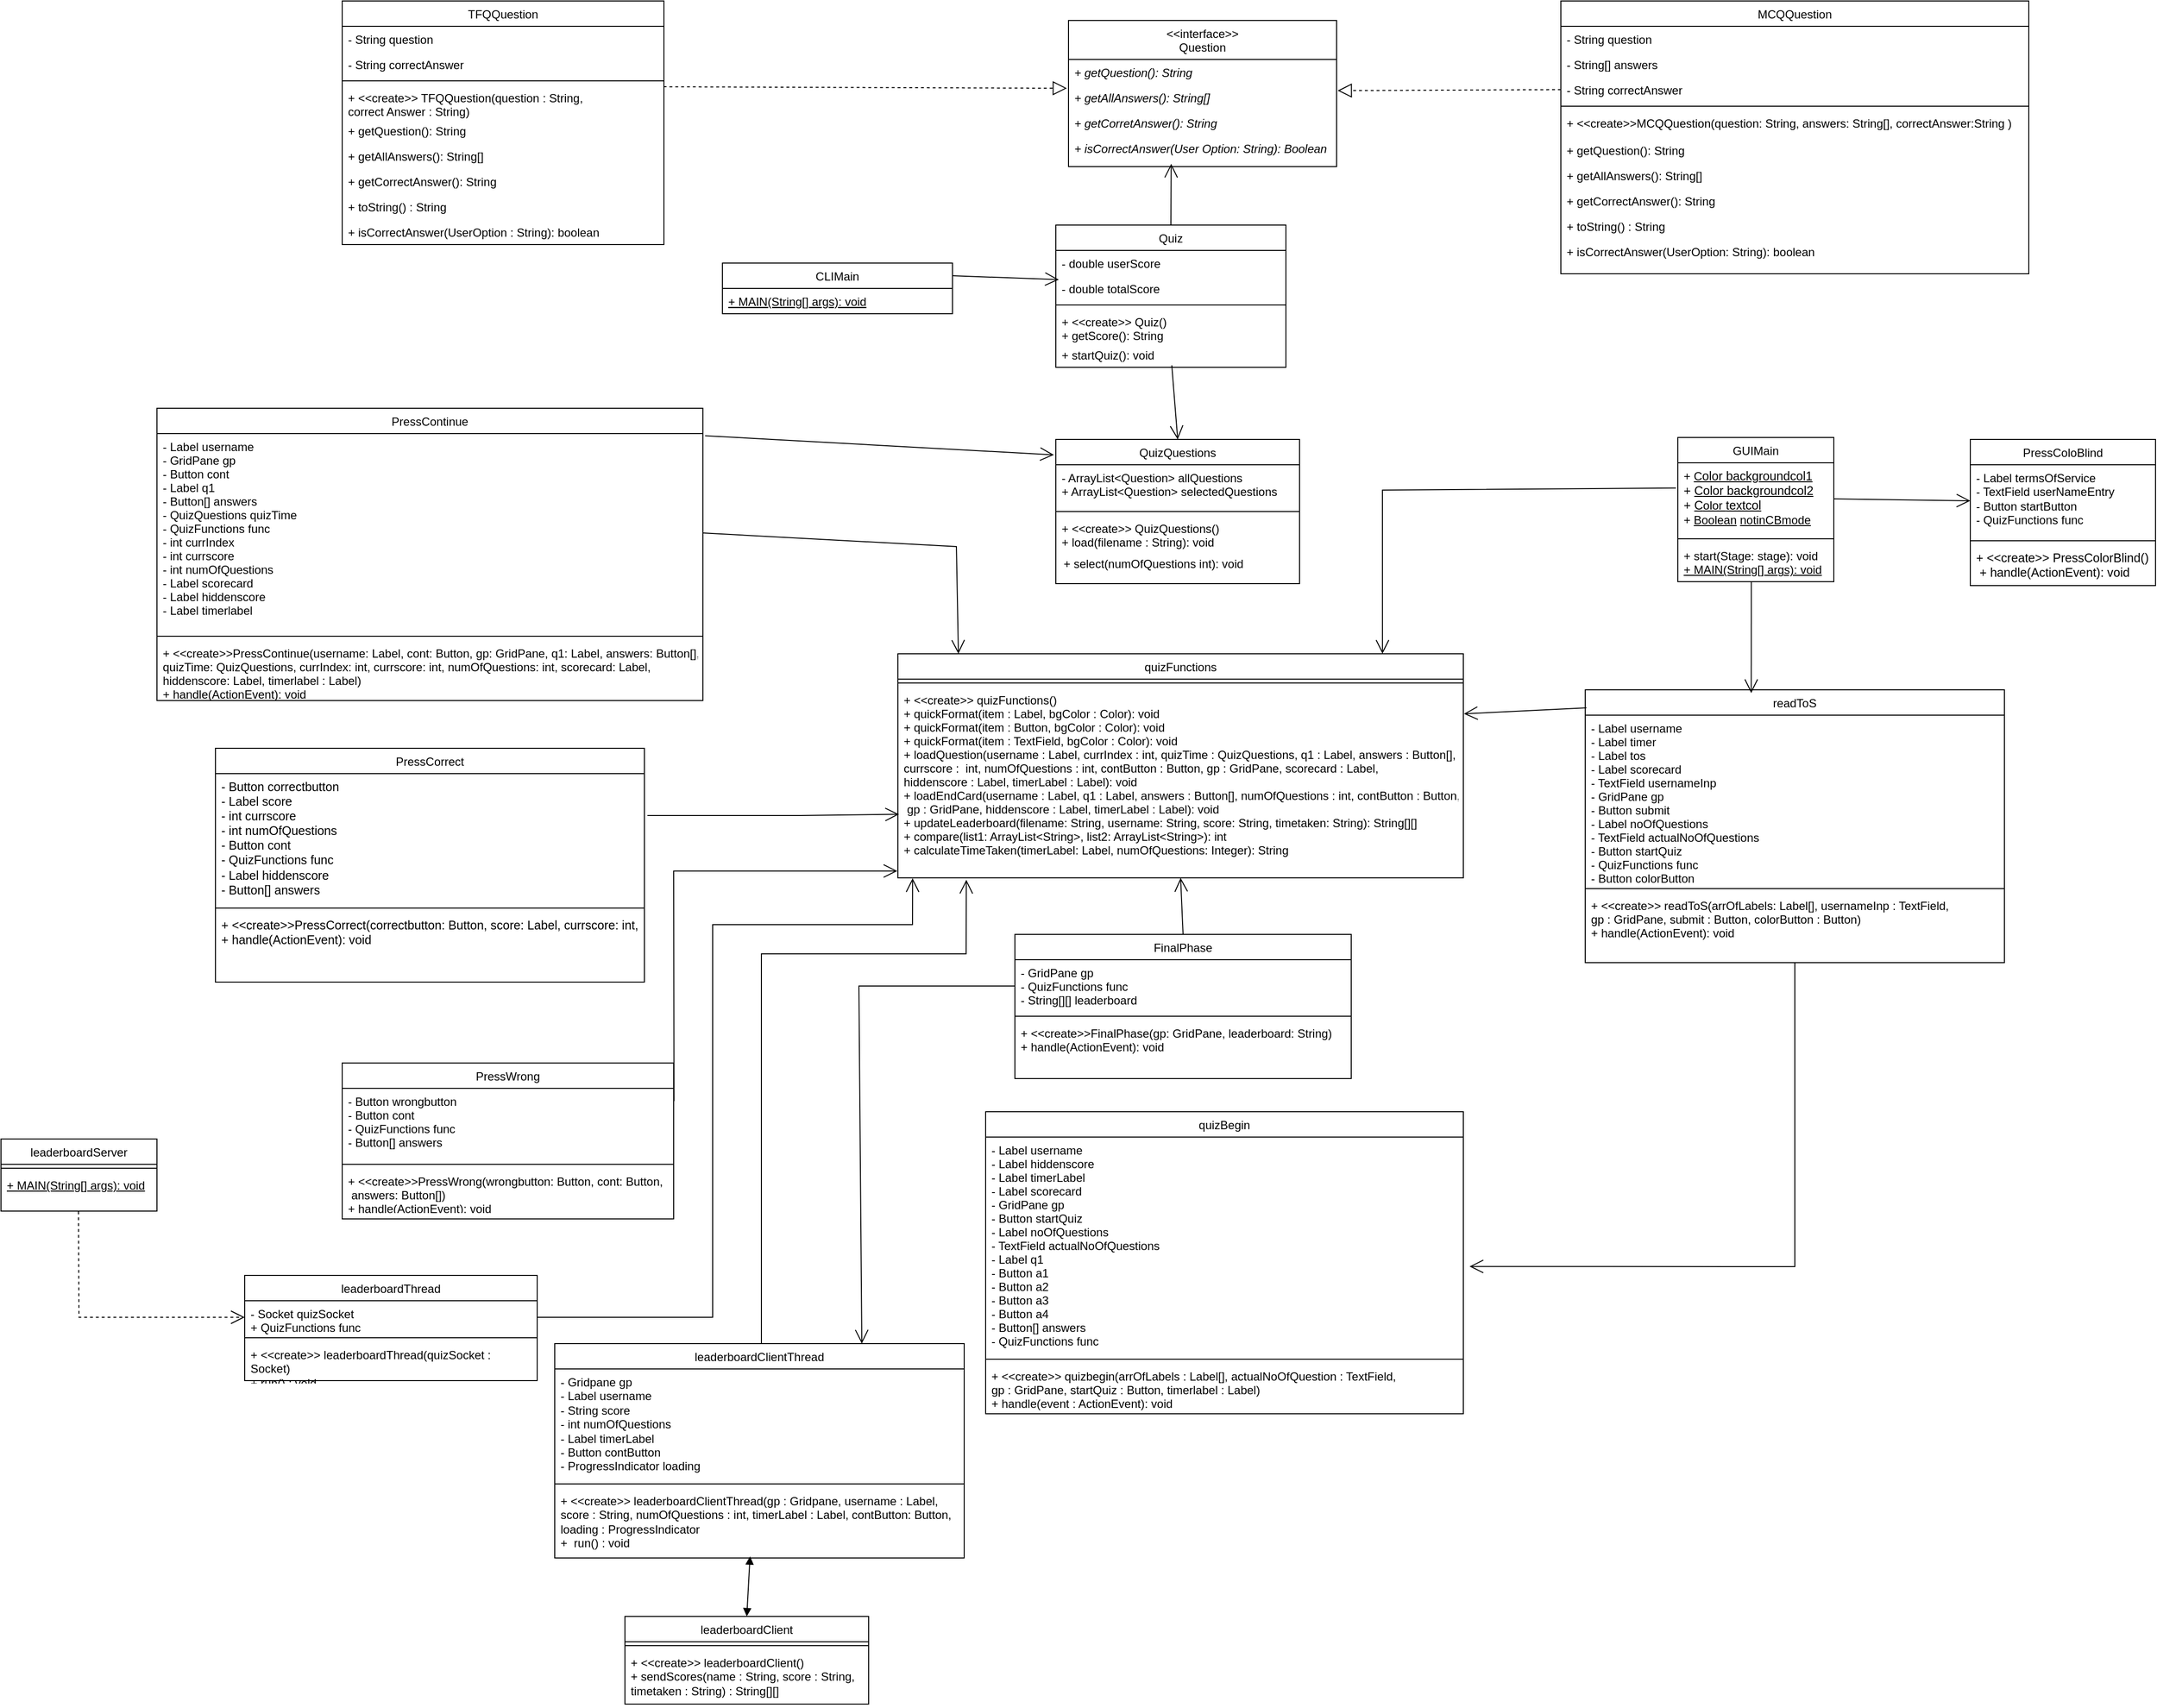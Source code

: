 <mxfile version="26.1.0">
  <diagram name="Page-1" id="rzvvgvbGfGgCrWOV42US">
    <mxGraphModel dx="989" dy="532" grid="1" gridSize="10" guides="1" tooltips="1" connect="1" arrows="1" fold="1" page="1" pageScale="1" pageWidth="2336" pageHeight="1654" math="0" shadow="0">
      <root>
        <mxCell id="0" />
        <mxCell id="1" parent="0" />
        <mxCell id="uueaViPAXIg18B7QevOi-1" value="&lt;&lt;interface&gt;&gt;&#xa;Question" style="swimlane;fontStyle=0;align=center;verticalAlign=top;childLayout=stackLayout;horizontal=1;startSize=40;horizontalStack=0;resizeParent=1;resizeLast=0;collapsible=1;marginBottom=0;rounded=0;shadow=0;strokeWidth=1;" parent="1" vertex="1">
          <mxGeometry x="1275" y="122" width="275" height="150" as="geometry">
            <mxRectangle x="230" y="140" width="160" height="26" as="alternateBounds" />
          </mxGeometry>
        </mxCell>
        <mxCell id="uueaViPAXIg18B7QevOi-2" value="+ getQuestion(): String" style="text;align=left;verticalAlign=top;spacingLeft=4;spacingRight=4;overflow=hidden;rotatable=0;points=[[0,0.5],[1,0.5]];portConstraint=eastwest;fontStyle=2" parent="uueaViPAXIg18B7QevOi-1" vertex="1">
          <mxGeometry y="40" width="275" height="26" as="geometry" />
        </mxCell>
        <mxCell id="uueaViPAXIg18B7QevOi-3" value="+ getAllAnswers(): String[]" style="text;align=left;verticalAlign=top;spacingLeft=4;spacingRight=4;overflow=hidden;rotatable=0;points=[[0,0.5],[1,0.5]];portConstraint=eastwest;rounded=0;shadow=0;html=0;fontStyle=2" parent="uueaViPAXIg18B7QevOi-1" vertex="1">
          <mxGeometry y="66" width="275" height="26" as="geometry" />
        </mxCell>
        <mxCell id="uueaViPAXIg18B7QevOi-4" value="+ getCorretAnswer(): String" style="text;align=left;verticalAlign=top;spacingLeft=4;spacingRight=4;overflow=hidden;rotatable=0;points=[[0,0.5],[1,0.5]];portConstraint=eastwest;rounded=0;shadow=0;html=0;fontStyle=2" parent="uueaViPAXIg18B7QevOi-1" vertex="1">
          <mxGeometry y="92" width="275" height="26" as="geometry" />
        </mxCell>
        <mxCell id="uueaViPAXIg18B7QevOi-5" value="+ isCorrectAnswer(User Option: String): Boolean" style="text;align=left;verticalAlign=top;spacingLeft=4;spacingRight=4;overflow=hidden;rotatable=0;points=[[0,0.5],[1,0.5]];portConstraint=eastwest;rounded=0;shadow=0;html=0;fontStyle=2" parent="uueaViPAXIg18B7QevOi-1" vertex="1">
          <mxGeometry y="118" width="275" height="26" as="geometry" />
        </mxCell>
        <mxCell id="uueaViPAXIg18B7QevOi-6" value="MCQQuestion" style="swimlane;fontStyle=0;align=center;verticalAlign=top;childLayout=stackLayout;horizontal=1;startSize=26;horizontalStack=0;resizeParent=1;resizeLast=0;collapsible=1;marginBottom=0;rounded=0;shadow=0;strokeWidth=1;" parent="1" vertex="1">
          <mxGeometry x="1780" y="102" width="480" height="280" as="geometry">
            <mxRectangle x="130" y="380" width="160" height="26" as="alternateBounds" />
          </mxGeometry>
        </mxCell>
        <mxCell id="uueaViPAXIg18B7QevOi-7" value="- String question" style="text;align=left;verticalAlign=top;spacingLeft=4;spacingRight=4;overflow=hidden;rotatable=0;points=[[0,0.5],[1,0.5]];portConstraint=eastwest;" parent="uueaViPAXIg18B7QevOi-6" vertex="1">
          <mxGeometry y="26" width="480" height="26" as="geometry" />
        </mxCell>
        <mxCell id="uueaViPAXIg18B7QevOi-8" value="- String[] answers" style="text;align=left;verticalAlign=top;spacingLeft=4;spacingRight=4;overflow=hidden;rotatable=0;points=[[0,0.5],[1,0.5]];portConstraint=eastwest;rounded=0;shadow=0;html=0;" parent="uueaViPAXIg18B7QevOi-6" vertex="1">
          <mxGeometry y="52" width="480" height="26" as="geometry" />
        </mxCell>
        <mxCell id="uueaViPAXIg18B7QevOi-9" value="- String correctAnswer" style="text;align=left;verticalAlign=top;spacingLeft=4;spacingRight=4;overflow=hidden;rotatable=0;points=[[0,0.5],[1,0.5]];portConstraint=eastwest;rounded=0;shadow=0;html=0;" parent="uueaViPAXIg18B7QevOi-6" vertex="1">
          <mxGeometry y="78" width="480" height="26" as="geometry" />
        </mxCell>
        <mxCell id="uueaViPAXIg18B7QevOi-10" value="" style="line;html=1;strokeWidth=1;align=left;verticalAlign=middle;spacingTop=-1;spacingLeft=3;spacingRight=3;rotatable=0;labelPosition=right;points=[];portConstraint=eastwest;" parent="uueaViPAXIg18B7QevOi-6" vertex="1">
          <mxGeometry y="104" width="480" height="8" as="geometry" />
        </mxCell>
        <mxCell id="uueaViPAXIg18B7QevOi-11" value="+ &lt;&lt;create&gt;&gt;MCQQuestion(question: String, answers: String[], correctAnswer:String )" style="text;align=left;verticalAlign=top;spacingLeft=4;spacingRight=4;overflow=hidden;rotatable=0;points=[[0,0.5],[1,0.5]];portConstraint=eastwest;" parent="uueaViPAXIg18B7QevOi-6" vertex="1">
          <mxGeometry y="112" width="480" height="28" as="geometry" />
        </mxCell>
        <mxCell id="uueaViPAXIg18B7QevOi-12" value="+ getQuestion(): String" style="text;align=left;verticalAlign=top;spacingLeft=4;spacingRight=4;overflow=hidden;rotatable=0;points=[[0,0.5],[1,0.5]];portConstraint=eastwest;" parent="uueaViPAXIg18B7QevOi-6" vertex="1">
          <mxGeometry y="140" width="480" height="26" as="geometry" />
        </mxCell>
        <mxCell id="uueaViPAXIg18B7QevOi-13" value="+ getAllAnswers(): String[]" style="text;align=left;verticalAlign=top;spacingLeft=4;spacingRight=4;overflow=hidden;rotatable=0;points=[[0,0.5],[1,0.5]];portConstraint=eastwest;" parent="uueaViPAXIg18B7QevOi-6" vertex="1">
          <mxGeometry y="166" width="480" height="26" as="geometry" />
        </mxCell>
        <mxCell id="uueaViPAXIg18B7QevOi-14" value="+ getCorrectAnswer(): String" style="text;align=left;verticalAlign=top;spacingLeft=4;spacingRight=4;overflow=hidden;rotatable=0;points=[[0,0.5],[1,0.5]];portConstraint=eastwest;" parent="uueaViPAXIg18B7QevOi-6" vertex="1">
          <mxGeometry y="192" width="480" height="26" as="geometry" />
        </mxCell>
        <mxCell id="uueaViPAXIg18B7QevOi-15" value="+ toString() : String" style="text;align=left;verticalAlign=top;spacingLeft=4;spacingRight=4;overflow=hidden;rotatable=0;points=[[0,0.5],[1,0.5]];portConstraint=eastwest;" parent="uueaViPAXIg18B7QevOi-6" vertex="1">
          <mxGeometry y="218" width="480" height="26" as="geometry" />
        </mxCell>
        <mxCell id="uueaViPAXIg18B7QevOi-16" value="+ isCorrectAnswer(UserOption: String): boolean" style="text;align=left;verticalAlign=top;spacingLeft=4;spacingRight=4;overflow=hidden;rotatable=0;points=[[0,0.5],[1,0.5]];portConstraint=eastwest;" parent="uueaViPAXIg18B7QevOi-6" vertex="1">
          <mxGeometry y="244" width="480" height="26" as="geometry" />
        </mxCell>
        <mxCell id="uueaViPAXIg18B7QevOi-17" value="" style="endArrow=block;dashed=1;endFill=0;endSize=12;html=1;rounded=0;exitX=0;exitY=0.5;exitDx=0;exitDy=0;entryX=1.004;entryY=0.231;entryDx=0;entryDy=0;entryPerimeter=0;" parent="1" source="uueaViPAXIg18B7QevOi-9" target="uueaViPAXIg18B7QevOi-3" edge="1">
          <mxGeometry width="160" relative="1" as="geometry">
            <mxPoint x="980" y="342" as="sourcePoint" />
            <mxPoint x="1490" y="193" as="targetPoint" />
          </mxGeometry>
        </mxCell>
        <mxCell id="uueaViPAXIg18B7QevOi-18" value="TFQQuestion" style="swimlane;fontStyle=0;align=center;verticalAlign=top;childLayout=stackLayout;horizontal=1;startSize=26;horizontalStack=0;resizeParent=1;resizeLast=0;collapsible=1;marginBottom=0;rounded=0;shadow=0;strokeWidth=1;" parent="1" vertex="1">
          <mxGeometry x="530" y="102" width="330" height="250" as="geometry">
            <mxRectangle x="130" y="380" width="160" height="26" as="alternateBounds" />
          </mxGeometry>
        </mxCell>
        <mxCell id="uueaViPAXIg18B7QevOi-19" value="- String question" style="text;align=left;verticalAlign=top;spacingLeft=4;spacingRight=4;overflow=hidden;rotatable=0;points=[[0,0.5],[1,0.5]];portConstraint=eastwest;" parent="uueaViPAXIg18B7QevOi-18" vertex="1">
          <mxGeometry y="26" width="330" height="26" as="geometry" />
        </mxCell>
        <mxCell id="uueaViPAXIg18B7QevOi-20" value="- String correctAnswer" style="text;align=left;verticalAlign=top;spacingLeft=4;spacingRight=4;overflow=hidden;rotatable=0;points=[[0,0.5],[1,0.5]];portConstraint=eastwest;rounded=0;shadow=0;html=0;" parent="uueaViPAXIg18B7QevOi-18" vertex="1">
          <mxGeometry y="52" width="330" height="26" as="geometry" />
        </mxCell>
        <mxCell id="uueaViPAXIg18B7QevOi-21" value="" style="line;html=1;strokeWidth=1;align=left;verticalAlign=middle;spacingTop=-1;spacingLeft=3;spacingRight=3;rotatable=0;labelPosition=right;points=[];portConstraint=eastwest;" parent="uueaViPAXIg18B7QevOi-18" vertex="1">
          <mxGeometry y="78" width="330" height="8" as="geometry" />
        </mxCell>
        <mxCell id="uueaViPAXIg18B7QevOi-22" value="+ &lt;&lt;create&gt;&gt; TFQQuestion(question : String, &#xa;correct Answer : String)" style="text;align=left;verticalAlign=top;spacingLeft=4;spacingRight=4;overflow=hidden;rotatable=0;points=[[0,0.5],[1,0.5]];portConstraint=eastwest;" parent="uueaViPAXIg18B7QevOi-18" vertex="1">
          <mxGeometry y="86" width="330" height="34" as="geometry" />
        </mxCell>
        <mxCell id="uueaViPAXIg18B7QevOi-23" value="+ getQuestion(): String" style="text;align=left;verticalAlign=top;spacingLeft=4;spacingRight=4;overflow=hidden;rotatable=0;points=[[0,0.5],[1,0.5]];portConstraint=eastwest;" parent="uueaViPAXIg18B7QevOi-18" vertex="1">
          <mxGeometry y="120" width="330" height="26" as="geometry" />
        </mxCell>
        <mxCell id="uueaViPAXIg18B7QevOi-24" value="+ getAllAnswers(): String[]" style="text;align=left;verticalAlign=top;spacingLeft=4;spacingRight=4;overflow=hidden;rotatable=0;points=[[0,0.5],[1,0.5]];portConstraint=eastwest;" parent="uueaViPAXIg18B7QevOi-18" vertex="1">
          <mxGeometry y="146" width="330" height="26" as="geometry" />
        </mxCell>
        <mxCell id="uueaViPAXIg18B7QevOi-25" value="+ getCorrectAnswer(): String" style="text;align=left;verticalAlign=top;spacingLeft=4;spacingRight=4;overflow=hidden;rotatable=0;points=[[0,0.5],[1,0.5]];portConstraint=eastwest;" parent="uueaViPAXIg18B7QevOi-18" vertex="1">
          <mxGeometry y="172" width="330" height="26" as="geometry" />
        </mxCell>
        <mxCell id="uueaViPAXIg18B7QevOi-26" value="+ toString() : String" style="text;align=left;verticalAlign=top;spacingLeft=4;spacingRight=4;overflow=hidden;rotatable=0;points=[[0,0.5],[1,0.5]];portConstraint=eastwest;" parent="uueaViPAXIg18B7QevOi-18" vertex="1">
          <mxGeometry y="198" width="330" height="26" as="geometry" />
        </mxCell>
        <mxCell id="uueaViPAXIg18B7QevOi-27" value="+ isCorrectAnswer(UserOption : String): boolean" style="text;align=left;verticalAlign=top;spacingLeft=4;spacingRight=4;overflow=hidden;rotatable=0;points=[[0,0.5],[1,0.5]];portConstraint=eastwest;" parent="uueaViPAXIg18B7QevOi-18" vertex="1">
          <mxGeometry y="224" width="330" height="26" as="geometry" />
        </mxCell>
        <mxCell id="uueaViPAXIg18B7QevOi-28" value="" style="endArrow=block;dashed=1;endFill=0;endSize=12;html=1;rounded=0;exitX=0.999;exitY=1.256;exitDx=0;exitDy=0;entryX=-0.006;entryY=0.138;entryDx=0;entryDy=0;entryPerimeter=0;exitPerimeter=0;" parent="1" source="uueaViPAXIg18B7QevOi-21" target="uueaViPAXIg18B7QevOi-3" edge="1">
          <mxGeometry width="160" relative="1" as="geometry">
            <mxPoint x="1113" y="422" as="sourcePoint" />
            <mxPoint x="1270" y="201" as="targetPoint" />
          </mxGeometry>
        </mxCell>
        <mxCell id="uueaViPAXIg18B7QevOi-29" value="QuizQuestions" style="swimlane;fontStyle=0;align=center;verticalAlign=top;childLayout=stackLayout;horizontal=1;startSize=26;horizontalStack=0;resizeParent=1;resizeLast=0;collapsible=1;marginBottom=0;rounded=0;shadow=0;strokeWidth=1;" parent="1" vertex="1">
          <mxGeometry x="1262" y="552" width="250" height="148" as="geometry">
            <mxRectangle x="130" y="380" width="160" height="26" as="alternateBounds" />
          </mxGeometry>
        </mxCell>
        <mxCell id="uueaViPAXIg18B7QevOi-30" value="- ArrayList&lt;Question&gt; allQuestions&#xa;+ ArrayList&lt;Question&gt; selectedQuestions" style="text;align=left;verticalAlign=top;spacingLeft=4;spacingRight=4;overflow=hidden;rotatable=0;points=[[0,0.5],[1,0.5]];portConstraint=eastwest;" parent="uueaViPAXIg18B7QevOi-29" vertex="1">
          <mxGeometry y="26" width="250" height="44" as="geometry" />
        </mxCell>
        <mxCell id="uueaViPAXIg18B7QevOi-32" value="" style="line;html=1;strokeWidth=1;align=left;verticalAlign=middle;spacingTop=-1;spacingLeft=3;spacingRight=3;rotatable=0;labelPosition=right;points=[];portConstraint=eastwest;" parent="uueaViPAXIg18B7QevOi-29" vertex="1">
          <mxGeometry y="70" width="250" height="8" as="geometry" />
        </mxCell>
        <mxCell id="uueaViPAXIg18B7QevOi-33" value="+ &lt;&lt;create&gt;&gt; QuizQuestions()&#xa;+ load(filename : String): void" style="text;align=left;verticalAlign=top;spacingLeft=4;spacingRight=4;overflow=hidden;rotatable=0;points=[[0,0.5],[1,0.5]];portConstraint=eastwest;" parent="uueaViPAXIg18B7QevOi-29" vertex="1">
          <mxGeometry y="78" width="250" height="34" as="geometry" />
        </mxCell>
        <mxCell id="uueaViPAXIg18B7QevOi-34" value="+ select(numOfQuestions int): void" style="text;align=left;verticalAlign=top;spacingLeft=4;spacingRight=4;overflow=hidden;rotatable=0;points=[[0,0.5],[1,0.5]];portConstraint=eastwest;spacing=4;" parent="uueaViPAXIg18B7QevOi-29" vertex="1">
          <mxGeometry y="112" width="250" height="36" as="geometry" />
        </mxCell>
        <mxCell id="uueaViPAXIg18B7QevOi-35" value="Quiz" style="swimlane;fontStyle=0;align=center;verticalAlign=top;childLayout=stackLayout;horizontal=1;startSize=26;horizontalStack=0;resizeParent=1;resizeLast=0;collapsible=1;marginBottom=0;rounded=0;shadow=0;strokeWidth=1;" parent="1" vertex="1">
          <mxGeometry x="1262" y="332" width="236" height="146" as="geometry">
            <mxRectangle x="130" y="380" width="160" height="26" as="alternateBounds" />
          </mxGeometry>
        </mxCell>
        <mxCell id="uueaViPAXIg18B7QevOi-36" value="- double userScore" style="text;align=left;verticalAlign=top;spacingLeft=4;spacingRight=4;overflow=hidden;rotatable=0;points=[[0,0.5],[1,0.5]];portConstraint=eastwest;" parent="uueaViPAXIg18B7QevOi-35" vertex="1">
          <mxGeometry y="26" width="236" height="26" as="geometry" />
        </mxCell>
        <mxCell id="uueaViPAXIg18B7QevOi-37" value="- double totalScore" style="text;align=left;verticalAlign=top;spacingLeft=4;spacingRight=4;overflow=hidden;rotatable=0;points=[[0,0.5],[1,0.5]];portConstraint=eastwest;" parent="uueaViPAXIg18B7QevOi-35" vertex="1">
          <mxGeometry y="52" width="236" height="26" as="geometry" />
        </mxCell>
        <mxCell id="uueaViPAXIg18B7QevOi-38" value="" style="line;html=1;strokeWidth=1;align=left;verticalAlign=middle;spacingTop=-1;spacingLeft=3;spacingRight=3;rotatable=0;labelPosition=right;points=[];portConstraint=eastwest;" parent="uueaViPAXIg18B7QevOi-35" vertex="1">
          <mxGeometry y="78" width="236" height="8" as="geometry" />
        </mxCell>
        <mxCell id="uueaViPAXIg18B7QevOi-39" value="+ &lt;&lt;create&gt;&gt; Quiz()&#xa;+ getScore(): String" style="text;align=left;verticalAlign=top;spacingLeft=4;spacingRight=4;overflow=hidden;rotatable=0;points=[[0,0.5],[1,0.5]];portConstraint=eastwest;" parent="uueaViPAXIg18B7QevOi-35" vertex="1">
          <mxGeometry y="86" width="236" height="34" as="geometry" />
        </mxCell>
        <mxCell id="uueaViPAXIg18B7QevOi-40" value="+ startQuiz(): void" style="text;align=left;verticalAlign=top;spacingLeft=4;spacingRight=4;overflow=hidden;rotatable=0;points=[[0,0.5],[1,0.5]];portConstraint=eastwest;" parent="uueaViPAXIg18B7QevOi-35" vertex="1">
          <mxGeometry y="120" width="236" height="26" as="geometry" />
        </mxCell>
        <mxCell id="uueaViPAXIg18B7QevOi-41" value="CLIMain" style="swimlane;fontStyle=0;align=center;verticalAlign=top;childLayout=stackLayout;horizontal=1;startSize=26;horizontalStack=0;resizeParent=1;resizeLast=0;collapsible=1;marginBottom=0;rounded=0;shadow=0;strokeWidth=1;" parent="1" vertex="1">
          <mxGeometry x="920" y="371" width="236" height="52" as="geometry">
            <mxRectangle x="130" y="380" width="160" height="26" as="alternateBounds" />
          </mxGeometry>
        </mxCell>
        <mxCell id="uueaViPAXIg18B7QevOi-42" value="+ MAIN(String[] args): void" style="text;align=left;verticalAlign=top;spacingLeft=4;spacingRight=4;overflow=hidden;rotatable=0;points=[[0,0.5],[1,0.5]];portConstraint=eastwest;fontStyle=4" parent="uueaViPAXIg18B7QevOi-41" vertex="1">
          <mxGeometry y="26" width="236" height="26" as="geometry" />
        </mxCell>
        <mxCell id="uueaViPAXIg18B7QevOi-43" value="readToS" style="swimlane;fontStyle=0;align=center;verticalAlign=top;childLayout=stackLayout;horizontal=1;startSize=26;horizontalStack=0;resizeParent=1;resizeLast=0;collapsible=1;marginBottom=0;rounded=0;shadow=0;strokeWidth=1;" parent="1" vertex="1">
          <mxGeometry x="1805" y="809" width="430" height="280" as="geometry">
            <mxRectangle x="130" y="380" width="160" height="26" as="alternateBounds" />
          </mxGeometry>
        </mxCell>
        <mxCell id="uueaViPAXIg18B7QevOi-44" value=" - Label username&#xa;    - Label timer&#xa;    - Label tos&#xa;    - Label scorecard&#xa;    - TextField usernameInp&#xa;    - GridPane gp&#xa;    - Button submit&#xa;    - Label noOfQuestions&#xa;    - TextField actualNoOfQuestions&#xa;    - Button startQuiz&#xa;    - QuizFunctions func&#xa;- Button colorButton" style="text;align=left;verticalAlign=top;spacingLeft=4;spacingRight=4;overflow=hidden;rotatable=0;points=[[0,0.5],[1,0.5]];portConstraint=eastwest;" parent="uueaViPAXIg18B7QevOi-43" vertex="1">
          <mxGeometry y="26" width="430" height="174" as="geometry" />
        </mxCell>
        <mxCell id="uueaViPAXIg18B7QevOi-45" value="" style="line;html=1;strokeWidth=1;align=left;verticalAlign=middle;spacingTop=-1;spacingLeft=3;spacingRight=3;rotatable=0;labelPosition=right;points=[];portConstraint=eastwest;" parent="uueaViPAXIg18B7QevOi-43" vertex="1">
          <mxGeometry y="200" width="430" height="8" as="geometry" />
        </mxCell>
        <mxCell id="uueaViPAXIg18B7QevOi-46" value="+ &lt;&lt;create&gt;&gt; readToS(arrOfLabels: Label[], usernameInp : TextField, &#xa;gp : GridPane, submit : Button, colorButton : Button)&#xa;    + handle(ActionEvent): void" style="text;align=left;verticalAlign=top;spacingLeft=4;spacingRight=4;overflow=hidden;rotatable=0;points=[[0,0.5],[1,0.5]];portConstraint=eastwest;fontStyle=0" parent="uueaViPAXIg18B7QevOi-43" vertex="1">
          <mxGeometry y="208" width="430" height="72" as="geometry" />
        </mxCell>
        <mxCell id="uueaViPAXIg18B7QevOi-47" value="quizBegin" style="swimlane;fontStyle=0;align=center;verticalAlign=top;childLayout=stackLayout;horizontal=1;startSize=26;horizontalStack=0;resizeParent=1;resizeLast=0;collapsible=1;marginBottom=0;rounded=0;shadow=0;strokeWidth=1;" parent="1" vertex="1">
          <mxGeometry x="1190" y="1242" width="490" height="310" as="geometry">
            <mxRectangle x="130" y="380" width="160" height="26" as="alternateBounds" />
          </mxGeometry>
        </mxCell>
        <mxCell id="uueaViPAXIg18B7QevOi-48" value=" - Label username&#xa;    - Label hiddenscore&#xa;    - Label timerLabel&#xa;    - Label scorecard&#xa;    - GridPane gp&#xa;    - Button startQuiz&#xa;    - Label noOfQuestions&#xa;    - TextField actualNoOfQuestions&#xa;    - Label q1&#xa;    - Button a1&#xa;    - Button a2&#xa;    - Button a3&#xa;    - Button a4&#xa;    - Button[] answers&#xa;    - QuizFunctions func" style="text;align=left;verticalAlign=top;spacingLeft=4;spacingRight=4;overflow=hidden;rotatable=0;points=[[0,0.5],[1,0.5]];portConstraint=eastwest;" parent="uueaViPAXIg18B7QevOi-47" vertex="1">
          <mxGeometry y="26" width="490" height="224" as="geometry" />
        </mxCell>
        <mxCell id="uueaViPAXIg18B7QevOi-49" value="" style="line;html=1;strokeWidth=1;align=left;verticalAlign=middle;spacingTop=-1;spacingLeft=3;spacingRight=3;rotatable=0;labelPosition=right;points=[];portConstraint=eastwest;" parent="uueaViPAXIg18B7QevOi-47" vertex="1">
          <mxGeometry y="250" width="490" height="8" as="geometry" />
        </mxCell>
        <mxCell id="uueaViPAXIg18B7QevOi-50" value=" + &lt;&lt;create&gt;&gt; quizbegin(arrOfLabels : Label[], actualNoOfQuestion : TextField,&#xa;gp : GridPane, startQuiz : Button, timerlabel : Label)&#xa;    + handle(event : ActionEvent): void" style="text;align=left;verticalAlign=top;spacingLeft=4;spacingRight=4;overflow=hidden;rotatable=0;points=[[0,0.5],[1,0.5]];portConstraint=eastwest;fontStyle=0" parent="uueaViPAXIg18B7QevOi-47" vertex="1">
          <mxGeometry y="258" width="490" height="52" as="geometry" />
        </mxCell>
        <mxCell id="uueaViPAXIg18B7QevOi-51" value="quizFunctions" style="swimlane;fontStyle=0;align=center;verticalAlign=top;childLayout=stackLayout;horizontal=1;startSize=26;horizontalStack=0;resizeParent=1;resizeLast=0;collapsible=1;marginBottom=0;rounded=0;shadow=0;strokeWidth=1;" parent="1" vertex="1">
          <mxGeometry x="1100" y="772" width="580" height="230" as="geometry">
            <mxRectangle x="130" y="380" width="160" height="26" as="alternateBounds" />
          </mxGeometry>
        </mxCell>
        <mxCell id="uueaViPAXIg18B7QevOi-52" value="" style="line;html=1;strokeWidth=1;align=left;verticalAlign=middle;spacingTop=-1;spacingLeft=3;spacingRight=3;rotatable=0;labelPosition=right;points=[];portConstraint=eastwest;" parent="uueaViPAXIg18B7QevOi-51" vertex="1">
          <mxGeometry y="26" width="580" height="8" as="geometry" />
        </mxCell>
        <mxCell id="uueaViPAXIg18B7QevOi-53" value="+ &lt;&lt;create&gt;&gt; quizFunctions() &#xa;+ quickFormat(item : Label, bgColor : Color): void&#xa;    + quickFormat(item : Button, bgColor : Color): void&#xa;    + quickFormat(item : TextField, bgColor : Color): void&#xa;    + loadQuestion(username : Label, currIndex : int, quizTime : QuizQuestions, q1 : Label, answers : Button[],&#xa;currscore :  int, numOfQuestions : int, contButton : Button, gp : GridPane, scorecard : Label, &#xa;hiddenscore : Label, timerLabel : Label): void&#xa;    + loadEndCard(username : Label, q1 : Label, answers : Button[], numOfQuestions : int, contButton : Button,&#xa; gp : GridPane, hiddenscore : Label, timerLabel : Label): void&#xa;+ updateLeaderboard(filename: String, username: String, score: String, timetaken: String): String[][]&#xa;+ compare(list1: ArrayList&lt;String&gt;, list2: ArrayList&lt;String&gt;): int&#xa;+ calculateTimeTaken(timerLabel: Label, numOfQuestions: Integer): String" style="text;align=left;verticalAlign=top;spacingLeft=4;spacingRight=4;overflow=hidden;rotatable=0;points=[[0,0.5],[1,0.5]];portConstraint=eastwest;fontStyle=0" parent="uueaViPAXIg18B7QevOi-51" vertex="1">
          <mxGeometry y="34" width="580" height="196" as="geometry" />
        </mxCell>
        <mxCell id="uueaViPAXIg18B7QevOi-54" value="PressWrong" style="swimlane;fontStyle=0;align=center;verticalAlign=top;childLayout=stackLayout;horizontal=1;startSize=26;horizontalStack=0;resizeParent=1;resizeLast=0;collapsible=1;marginBottom=0;rounded=0;shadow=0;strokeWidth=1;" parent="1" vertex="1">
          <mxGeometry x="530" y="1192" width="340" height="160" as="geometry">
            <mxRectangle x="130" y="380" width="160" height="26" as="alternateBounds" />
          </mxGeometry>
        </mxCell>
        <mxCell id="uueaViPAXIg18B7QevOi-55" value="- Button wrongbutton&#xa;    - Button cont&#xa;    - QuizFunctions func&#xa;    - Button[] answers" style="text;align=left;verticalAlign=top;spacingLeft=4;spacingRight=4;overflow=hidden;rotatable=0;points=[[0,0.5],[1,0.5]];portConstraint=eastwest;" parent="uueaViPAXIg18B7QevOi-54" vertex="1">
          <mxGeometry y="26" width="340" height="74" as="geometry" />
        </mxCell>
        <mxCell id="uueaViPAXIg18B7QevOi-56" value="" style="line;html=1;strokeWidth=1;align=left;verticalAlign=middle;spacingTop=-1;spacingLeft=3;spacingRight=3;rotatable=0;labelPosition=right;points=[];portConstraint=eastwest;" parent="uueaViPAXIg18B7QevOi-54" vertex="1">
          <mxGeometry y="100" width="340" height="8" as="geometry" />
        </mxCell>
        <mxCell id="uueaViPAXIg18B7QevOi-57" value=" + &lt;&lt;create&gt;&gt;PressWrong(wrongbutton: Button, cont: Button,&#xa; answers: Button[])&#xa;    + handle(ActionEvent): void" style="text;align=left;verticalAlign=top;spacingLeft=4;spacingRight=4;overflow=hidden;rotatable=0;points=[[0,0.5],[1,0.5]];portConstraint=eastwest;fontStyle=0" parent="uueaViPAXIg18B7QevOi-54" vertex="1">
          <mxGeometry y="108" width="340" height="42" as="geometry" />
        </mxCell>
        <mxCell id="uueaViPAXIg18B7QevOi-58" value="PressContinue" style="swimlane;fontStyle=0;align=center;verticalAlign=top;childLayout=stackLayout;horizontal=1;startSize=26;horizontalStack=0;resizeParent=1;resizeLast=0;collapsible=1;marginBottom=0;rounded=0;shadow=0;strokeWidth=1;" parent="1" vertex="1">
          <mxGeometry x="340" y="520" width="560" height="300" as="geometry">
            <mxRectangle x="130" y="380" width="160" height="26" as="alternateBounds" />
          </mxGeometry>
        </mxCell>
        <mxCell id="uueaViPAXIg18B7QevOi-59" value="- Label username&#xa;    - GridPane gp&#xa;    - Button cont&#xa;    - Label q1&#xa;    - Button[] answers&#xa;    - QuizQuestions quizTime&#xa;    - QuizFunctions func&#xa;    - int currIndex&#xa;    - int currscore&#xa;    - int numOfQuestions&#xa;    - Label scorecard&#xa;    - Label hiddenscore&#xa;- Label timerlabel" style="text;align=left;verticalAlign=top;spacingLeft=4;spacingRight=4;overflow=hidden;rotatable=0;points=[[0,0.5],[1,0.5]];portConstraint=eastwest;" parent="uueaViPAXIg18B7QevOi-58" vertex="1">
          <mxGeometry y="26" width="560" height="204" as="geometry" />
        </mxCell>
        <mxCell id="uueaViPAXIg18B7QevOi-60" value="" style="line;html=1;strokeWidth=1;align=left;verticalAlign=middle;spacingTop=-1;spacingLeft=3;spacingRight=3;rotatable=0;labelPosition=right;points=[];portConstraint=eastwest;" parent="uueaViPAXIg18B7QevOi-58" vertex="1">
          <mxGeometry y="230" width="560" height="8" as="geometry" />
        </mxCell>
        <mxCell id="uueaViPAXIg18B7QevOi-61" value="+ &lt;&lt;create&gt;&gt;PressContinue(username: Label, cont: Button, gp: GridPane, q1: Label, answers: Button[], &#xa;quizTime: QuizQuestions, currIndex: int, currscore: int, numOfQuestions: int, scorecard: Label, &#xa;hiddenscore: Label, timerlabel : Label)&#xa;    + handle(ActionEvent): void" style="text;align=left;verticalAlign=top;spacingLeft=4;spacingRight=4;overflow=hidden;rotatable=0;points=[[0,0.5],[1,0.5]];portConstraint=eastwest;fontStyle=0" parent="uueaViPAXIg18B7QevOi-58" vertex="1">
          <mxGeometry y="238" width="560" height="62" as="geometry" />
        </mxCell>
        <mxCell id="uueaViPAXIg18B7QevOi-62" value="FinalPhase" style="swimlane;fontStyle=0;align=center;verticalAlign=top;childLayout=stackLayout;horizontal=1;startSize=26;horizontalStack=0;resizeParent=1;resizeLast=0;collapsible=1;marginBottom=0;rounded=0;shadow=0;strokeWidth=1;" parent="1" vertex="1">
          <mxGeometry x="1220" y="1060" width="345" height="148" as="geometry">
            <mxRectangle x="130" y="380" width="160" height="26" as="alternateBounds" />
          </mxGeometry>
        </mxCell>
        <mxCell id="uueaViPAXIg18B7QevOi-63" value="- GridPane gp&#xa;- QuizFunctions func&#xa;- String[][] leaderboard" style="text;align=left;verticalAlign=top;spacingLeft=4;spacingRight=4;overflow=hidden;rotatable=0;points=[[0,0.5],[1,0.5]];portConstraint=eastwest;" parent="uueaViPAXIg18B7QevOi-62" vertex="1">
          <mxGeometry y="26" width="345" height="54" as="geometry" />
        </mxCell>
        <mxCell id="uueaViPAXIg18B7QevOi-64" value="" style="line;html=1;strokeWidth=1;align=left;verticalAlign=middle;spacingTop=-1;spacingLeft=3;spacingRight=3;rotatable=0;labelPosition=right;points=[];portConstraint=eastwest;" parent="uueaViPAXIg18B7QevOi-62" vertex="1">
          <mxGeometry y="80" width="345" height="8" as="geometry" />
        </mxCell>
        <mxCell id="uueaViPAXIg18B7QevOi-65" value="+ &lt;&lt;create&gt;&gt;FinalPhase(gp: GridPane, leaderboard: String)&#xa;    + handle(ActionEvent): void" style="text;align=left;verticalAlign=top;spacingLeft=4;spacingRight=4;overflow=hidden;rotatable=0;points=[[0,0.5],[1,0.5]];portConstraint=eastwest;fontStyle=0" parent="uueaViPAXIg18B7QevOi-62" vertex="1">
          <mxGeometry y="88" width="345" height="52" as="geometry" />
        </mxCell>
        <mxCell id="uueaViPAXIg18B7QevOi-66" value="&lt;span style=&quot;font-weight: 400; text-wrap-mode: nowrap;&quot;&gt;PressCorrect&lt;/span&gt;" style="swimlane;fontStyle=1;align=center;verticalAlign=top;childLayout=stackLayout;horizontal=1;startSize=26;horizontalStack=0;resizeParent=1;resizeParentMax=0;resizeLast=0;collapsible=1;marginBottom=0;whiteSpace=wrap;html=1;" parent="1" vertex="1">
          <mxGeometry x="400" y="869" width="440" height="240" as="geometry" />
        </mxCell>
        <mxCell id="uueaViPAXIg18B7QevOi-67" value="&lt;pre style=&quot;font-family: var(--ds-font-family-code); overflow: auto; padding: calc(var(--ds-md-zoom)*8px)calc(var(--ds-md-zoom)*12px); text-wrap-mode: wrap; word-break: break-all; font-size: 12.573px; margin-top: 0px !important; margin-bottom: 0px !important;&quot;&gt;&lt;font style=&quot;color: rgb(0, 0, 0);&quot;&gt;- Button correctbutton&lt;br&gt;- Label score&lt;/font&gt;&lt;/pre&gt;&lt;pre style=&quot;font-family: var(--ds-font-family-code); overflow: auto; padding: calc(var(--ds-md-zoom)*8px)calc(var(--ds-md-zoom)*12px); text-wrap-mode: wrap; word-break: break-all; font-size: 12.573px; margin-top: 0px !important; margin-bottom: 0px !important;&quot;&gt;&lt;font style=&quot;color: rgb(0, 0, 0);&quot;&gt;- int currscore&lt;br&gt;- int numOfQuestions&lt;br&gt;- Button cont&lt;br&gt;- QuizFunctions func&lt;br&gt;- Label hiddenscore&lt;br&gt;- Button[] answers&lt;/font&gt;&lt;/pre&gt;" style="text;strokeColor=none;fillColor=none;align=left;verticalAlign=top;spacingLeft=4;spacingRight=4;overflow=hidden;rotatable=0;points=[[0,0.5],[1,0.5]];portConstraint=eastwest;whiteSpace=wrap;html=1;" parent="uueaViPAXIg18B7QevOi-66" vertex="1">
          <mxGeometry y="26" width="440" height="134" as="geometry" />
        </mxCell>
        <mxCell id="uueaViPAXIg18B7QevOi-68" value="" style="line;strokeWidth=1;fillColor=none;align=left;verticalAlign=middle;spacingTop=-1;spacingLeft=3;spacingRight=3;rotatable=0;labelPosition=right;points=[];portConstraint=eastwest;strokeColor=inherit;" parent="uueaViPAXIg18B7QevOi-66" vertex="1">
          <mxGeometry y="160" width="440" height="8" as="geometry" />
        </mxCell>
        <mxCell id="uueaViPAXIg18B7QevOi-69" value="&lt;pre style=&quot;font-family: var(--ds-font-family-code); overflow: auto; padding: calc(var(--ds-md-zoom)*8px)calc(var(--ds-md-zoom)*12px); text-wrap-mode: wrap; word-break: break-all; font-size: 12.573px; margin-top: 0px !important; margin-bottom: 0px !important;&quot;&gt;&lt;font style=&quot;color: rgb(0, 0, 0);&quot;&gt;+ &lt;/font&gt;&amp;lt;&amp;lt;create&amp;gt;&amp;gt;PressCorrect(correctbutton: Button, score: Label, currscore: int, numOfQuestions: int, cont: Button,hiddenscore: Label, answers: Button[])&lt;/pre&gt;&lt;pre style=&quot;font-family: var(--ds-font-family-code); overflow: auto; padding: calc(var(--ds-md-zoom)*8px)calc(var(--ds-md-zoom)*12px); text-wrap-mode: wrap; word-break: break-all; font-size: 12.573px; margin-top: 0px !important; margin-bottom: 0px !important;&quot;&gt;&lt;font style=&quot;color: rgb(0, 0, 0);&quot;&gt;+ handle(ActionEvent): void&lt;/font&gt;&lt;/pre&gt;" style="text;strokeColor=none;fillColor=none;align=left;verticalAlign=top;spacingLeft=4;spacingRight=4;overflow=hidden;rotatable=0;points=[[0,0.5],[1,0.5]];portConstraint=eastwest;whiteSpace=wrap;html=1;" parent="uueaViPAXIg18B7QevOi-66" vertex="1">
          <mxGeometry y="168" width="440" height="72" as="geometry" />
        </mxCell>
        <mxCell id="uueaViPAXIg18B7QevOi-70" value="" style="endArrow=open;endFill=1;endSize=12;html=1;rounded=0;exitX=0.5;exitY=0;exitDx=0;exitDy=0;entryX=0.383;entryY=1.119;entryDx=0;entryDy=0;entryPerimeter=0;" parent="1" source="uueaViPAXIg18B7QevOi-35" target="uueaViPAXIg18B7QevOi-5" edge="1">
          <mxGeometry width="160" relative="1" as="geometry">
            <mxPoint x="1390" y="432" as="sourcePoint" />
            <mxPoint x="1380" y="272" as="targetPoint" />
          </mxGeometry>
        </mxCell>
        <mxCell id="uueaViPAXIg18B7QevOi-71" value="" style="endArrow=open;endFill=1;endSize=12;html=1;rounded=0;entryX=0.5;entryY=0;entryDx=0;entryDy=0;exitX=0.504;exitY=0.923;exitDx=0;exitDy=0;exitPerimeter=0;" parent="1" source="uueaViPAXIg18B7QevOi-40" target="uueaViPAXIg18B7QevOi-29" edge="1">
          <mxGeometry width="160" relative="1" as="geometry">
            <mxPoint x="1190" y="432" as="sourcePoint" />
            <mxPoint x="1350" y="432" as="targetPoint" />
          </mxGeometry>
        </mxCell>
        <mxCell id="uueaViPAXIg18B7QevOi-72" value="" style="endArrow=open;endFill=1;endSize=12;html=1;rounded=0;exitX=1;exitY=0.25;exitDx=0;exitDy=0;entryX=0.013;entryY=0.154;entryDx=0;entryDy=0;entryPerimeter=0;" parent="1" source="uueaViPAXIg18B7QevOi-41" target="uueaViPAXIg18B7QevOi-37" edge="1">
          <mxGeometry width="160" relative="1" as="geometry">
            <mxPoint x="1130" y="492" as="sourcePoint" />
            <mxPoint x="1260" y="382" as="targetPoint" />
          </mxGeometry>
        </mxCell>
        <mxCell id="uueaViPAXIg18B7QevOi-73" value="" style="endArrow=open;endFill=1;endSize=12;html=1;rounded=0;entryX=0.857;entryY=0;entryDx=0;entryDy=0;entryPerimeter=0;exitX=-0.012;exitY=0.35;exitDx=0;exitDy=0;exitPerimeter=0;" parent="1" source="dcR0VJyNpcJKPHN7VN6C-5" target="uueaViPAXIg18B7QevOi-51" edge="1">
          <mxGeometry width="160" relative="1" as="geometry">
            <mxPoint x="1870" y="604" as="sourcePoint" />
            <mxPoint x="1740" y="676.33" as="targetPoint" />
            <Array as="points">
              <mxPoint x="1597" y="604" />
            </Array>
          </mxGeometry>
        </mxCell>
        <mxCell id="uueaViPAXIg18B7QevOi-74" value="" style="endArrow=open;endFill=1;endSize=12;html=1;rounded=0;entryX=0.396;entryY=0.012;entryDx=0;entryDy=0;entryPerimeter=0;exitX=0.471;exitY=1;exitDx=0;exitDy=0;exitPerimeter=0;" parent="1" source="dcR0VJyNpcJKPHN7VN6C-7" target="uueaViPAXIg18B7QevOi-43" edge="1">
          <mxGeometry width="160" relative="1" as="geometry">
            <mxPoint x="1975" y="660" as="sourcePoint" />
            <mxPoint x="1975" y="808" as="targetPoint" />
          </mxGeometry>
        </mxCell>
        <mxCell id="uueaViPAXIg18B7QevOi-75" value="" style="endArrow=open;endFill=1;endSize=12;html=1;rounded=0;entryX=1.013;entryY=0.593;entryDx=0;entryDy=0;entryPerimeter=0;exitX=0.5;exitY=1;exitDx=0;exitDy=0;" parent="1" source="uueaViPAXIg18B7QevOi-43" target="uueaViPAXIg18B7QevOi-48" edge="1">
          <mxGeometry width="160" relative="1" as="geometry">
            <mxPoint x="2040" y="1342" as="sourcePoint" />
            <mxPoint x="1620" y="1272" as="targetPoint" />
            <Array as="points">
              <mxPoint x="2020" y="1401" />
            </Array>
          </mxGeometry>
        </mxCell>
        <mxCell id="uueaViPAXIg18B7QevOi-76" value="" style="endArrow=open;endFill=1;endSize=12;html=1;rounded=0;exitX=0.003;exitY=0.066;exitDx=0;exitDy=0;exitPerimeter=0;entryX=1.001;entryY=0.141;entryDx=0;entryDy=0;entryPerimeter=0;" parent="1" source="uueaViPAXIg18B7QevOi-43" target="uueaViPAXIg18B7QevOi-53" edge="1">
          <mxGeometry width="160" relative="1" as="geometry">
            <mxPoint x="1580" y="962" as="sourcePoint" />
            <mxPoint x="1740" y="962" as="targetPoint" />
          </mxGeometry>
        </mxCell>
        <mxCell id="uueaViPAXIg18B7QevOi-77" value="" style="endArrow=open;endFill=1;endSize=12;html=1;rounded=0;entryX=0.002;entryY=0.667;entryDx=0;entryDy=0;exitX=1.007;exitY=0.321;exitDx=0;exitDy=0;exitPerimeter=0;entryPerimeter=0;" parent="1" source="uueaViPAXIg18B7QevOi-67" target="uueaViPAXIg18B7QevOi-53" edge="1">
          <mxGeometry width="160" relative="1" as="geometry">
            <mxPoint x="990" y="862" as="sourcePoint" />
            <mxPoint x="1080" y="892" as="targetPoint" />
            <Array as="points">
              <mxPoint x="1000" y="938" />
            </Array>
          </mxGeometry>
        </mxCell>
        <mxCell id="uueaViPAXIg18B7QevOi-78" value="" style="endArrow=open;endFill=1;endSize=12;html=1;rounded=0;exitX=1.001;exitY=0.178;exitDx=0;exitDy=0;exitPerimeter=0;entryX=-0.001;entryY=0.964;entryDx=0;entryDy=0;entryPerimeter=0;" parent="1" source="uueaViPAXIg18B7QevOi-55" target="uueaViPAXIg18B7QevOi-53" edge="1">
          <mxGeometry width="160" relative="1" as="geometry">
            <mxPoint x="900" y="1202" as="sourcePoint" />
            <mxPoint x="1140" y="942" as="targetPoint" />
            <Array as="points">
              <mxPoint x="870" y="995" />
            </Array>
          </mxGeometry>
        </mxCell>
        <mxCell id="uueaViPAXIg18B7QevOi-79" value="" style="endArrow=open;endFill=1;endSize=12;html=1;rounded=0;exitX=1;exitY=0.5;exitDx=0;exitDy=0;entryX=0.107;entryY=0;entryDx=0;entryDy=0;entryPerimeter=0;" parent="1" source="uueaViPAXIg18B7QevOi-59" target="uueaViPAXIg18B7QevOi-51" edge="1">
          <mxGeometry width="160" relative="1" as="geometry">
            <mxPoint x="970" y="662" as="sourcePoint" />
            <mxPoint x="1130" y="662" as="targetPoint" />
            <Array as="points">
              <mxPoint x="1160" y="662" />
            </Array>
          </mxGeometry>
        </mxCell>
        <mxCell id="uueaViPAXIg18B7QevOi-80" value="" style="endArrow=open;endFill=1;endSize=12;html=1;rounded=0;exitX=0.5;exitY=0;exitDx=0;exitDy=0;entryX=0.5;entryY=1;entryDx=0;entryDy=0;" parent="1" source="uueaViPAXIg18B7QevOi-62" target="uueaViPAXIg18B7QevOi-51" edge="1">
          <mxGeometry width="160" relative="1" as="geometry">
            <mxPoint x="1090" y="1162" as="sourcePoint" />
            <mxPoint x="1396" y="942" as="targetPoint" />
          </mxGeometry>
        </mxCell>
        <mxCell id="uueaViPAXIg18B7QevOi-81" value="" style="endArrow=open;endFill=1;endSize=12;html=1;rounded=0;exitX=1.004;exitY=0.011;exitDx=0;exitDy=0;exitPerimeter=0;entryX=-0.008;entryY=-0.231;entryDx=0;entryDy=0;entryPerimeter=0;" parent="1" source="uueaViPAXIg18B7QevOi-59" target="uueaViPAXIg18B7QevOi-30" edge="1">
          <mxGeometry width="160" relative="1" as="geometry">
            <mxPoint x="958" y="572" as="sourcePoint" />
            <mxPoint x="1118" y="572" as="targetPoint" />
          </mxGeometry>
        </mxCell>
        <mxCell id="uueaViPAXIg18B7QevOi-88" value="" style="endArrow=open;endFill=1;endSize=12;html=1;rounded=0;exitX=1;exitY=0.5;exitDx=0;exitDy=0;entryX=0;entryY=0.5;entryDx=0;entryDy=0;" parent="1" source="dcR0VJyNpcJKPHN7VN6C-5" target="uueaViPAXIg18B7QevOi-90" edge="1">
          <mxGeometry width="160" relative="1" as="geometry">
            <mxPoint x="2087.8" y="615.172" as="sourcePoint" />
            <mxPoint x="2197.72" y="613.68" as="targetPoint" />
          </mxGeometry>
        </mxCell>
        <mxCell id="uueaViPAXIg18B7QevOi-89" value="&lt;span style=&quot;font-weight: normal;&quot;&gt;PressColoBlind&lt;/span&gt;" style="swimlane;fontStyle=1;align=center;verticalAlign=top;childLayout=stackLayout;horizontal=1;startSize=26;horizontalStack=0;resizeParent=1;resizeParentMax=0;resizeLast=0;collapsible=1;marginBottom=0;whiteSpace=wrap;html=1;" parent="1" vertex="1">
          <mxGeometry x="2200" y="552" width="190" height="150" as="geometry" />
        </mxCell>
        <mxCell id="uueaViPAXIg18B7QevOi-90" value="- Label termsOfService&#xa;- TextField userNameEntry&#xa;- Button startButton&#xa;- QuizFunctions func" style="text;strokeColor=none;fillColor=none;align=left;verticalAlign=top;spacingLeft=4;spacingRight=4;overflow=hidden;rotatable=0;points=[[0,0.5],[1,0.5]];portConstraint=eastwest;whiteSpace=wrap;html=1;" parent="uueaViPAXIg18B7QevOi-89" vertex="1">
          <mxGeometry y="26" width="190" height="74" as="geometry" />
        </mxCell>
        <mxCell id="uueaViPAXIg18B7QevOi-91" value="" style="line;strokeWidth=1;fillColor=none;align=left;verticalAlign=middle;spacingTop=-1;spacingLeft=3;spacingRight=3;rotatable=0;labelPosition=right;points=[];portConstraint=eastwest;strokeColor=inherit;" parent="uueaViPAXIg18B7QevOi-89" vertex="1">
          <mxGeometry y="100" width="190" height="8" as="geometry" />
        </mxCell>
        <mxCell id="uueaViPAXIg18B7QevOi-92" value="&lt;pre style=&quot;font-family: Helvetica; overflow: auto; padding: 0px; text-wrap-mode: wrap; word-break: break-all; font-size: 12.573px; margin-top: 0px !important; margin-bottom: 0px !important;&quot;&gt;&lt;font style=&quot;color: rgb(0, 0, 0);&quot;&gt;+ &lt;/font&gt;&amp;lt;&amp;lt;create&amp;gt;&amp;gt; PressColorBlind()&lt;/pre&gt;&lt;pre style=&quot;font-family: Helvetica; overflow: auto; padding: 0px; text-wrap-mode: wrap; word-break: break-all; font-size: 12.573px; margin-top: 0px !important; margin-bottom: 0px !important;&quot;&gt;&lt;font style=&quot;color: rgb(0, 0, 0);&quot;&gt; + handle(ActionEvent): void&lt;/font&gt;&lt;/pre&gt;" style="text;strokeColor=none;fillColor=none;align=left;verticalAlign=top;spacingLeft=4;spacingRight=4;overflow=hidden;rotatable=0;points=[[0,0.5],[1,0.5]];portConstraint=eastwest;whiteSpace=wrap;html=1;" parent="uueaViPAXIg18B7QevOi-89" vertex="1">
          <mxGeometry y="108" width="190" height="42" as="geometry" />
        </mxCell>
        <mxCell id="dcR0VJyNpcJKPHN7VN6C-4" value="&lt;span style=&quot;font-weight: 400;&quot;&gt;GUIMain&lt;/span&gt;" style="swimlane;fontStyle=1;align=center;verticalAlign=top;childLayout=stackLayout;horizontal=1;startSize=26;horizontalStack=0;resizeParent=1;resizeParentMax=0;resizeLast=0;collapsible=1;marginBottom=0;whiteSpace=wrap;html=1;" parent="1" vertex="1">
          <mxGeometry x="1900" y="550" width="160" height="148" as="geometry" />
        </mxCell>
        <mxCell id="dcR0VJyNpcJKPHN7VN6C-5" value="&lt;div&gt;&lt;font style=&quot;color: rgb(0, 0, 0);&quot;&gt;&lt;span style=&quot;background-color: transparent;&quot;&gt;+ &lt;u&gt;C&lt;/u&gt;&lt;/span&gt;&lt;/font&gt;&lt;u style=&quot;background-color: transparent; color: light-dark(rgb(0, 0, 0), rgb(255, 255, 255)); font-size: 12.573px;&quot;&gt;olor&amp;nbsp;&lt;/u&gt;&lt;u style=&quot;background-color: transparent; font-size: 12.573px; color: light-dark(rgb(0, 0, 0), rgb(237, 237, 237));&quot;&gt;backgroundcol1&lt;/u&gt;&lt;/div&gt;&lt;div&gt;&lt;div&gt;&lt;font style=&quot;color: rgb(0, 0, 0);&quot;&gt;&lt;span style=&quot;font-size: 12.573px; background-color: transparent;&quot;&gt;+ &lt;u&gt;C&lt;/u&gt;&lt;/span&gt;&lt;/font&gt;&lt;u style=&quot;background-color: transparent; color: light-dark(rgb(0, 0, 0), rgb(255, 255, 255)); font-size: 12.573px;&quot;&gt;olor&amp;nbsp;&lt;/u&gt;&lt;u style=&quot;background-color: transparent; color: light-dark(rgb(0, 0, 0), rgb(255, 255, 255)); font-size: 12.573px;&quot;&gt;backgroundcol2&lt;/u&gt;&lt;/div&gt;&lt;div&gt;&lt;span style=&quot;font-size: 12.573px; background-color: transparent; color: light-dark(rgb(0, 0, 0), rgb(255, 255, 255));&quot;&gt;+ &lt;u&gt;C&lt;/u&gt;&lt;/span&gt;&lt;u style=&quot;background-color: transparent; color: light-dark(rgb(0, 0, 0), rgb(255, 255, 255));&quot;&gt;olor&amp;nbsp;&lt;/u&gt;&lt;u style=&quot;background-color: transparent; color: light-dark(rgb(0, 0, 0), rgb(255, 255, 255)); font-size: 12.573px;&quot;&gt;textcol&lt;/u&gt;&lt;/div&gt;&lt;/div&gt;&lt;div&gt;+ &lt;u&gt;B&lt;/u&gt;&lt;u style=&quot;background-color: transparent; color: light-dark(rgb(0, 0, 0), rgb(255, 255, 255));&quot;&gt;oolean&lt;/u&gt;&lt;span style=&quot;background-color: transparent; color: light-dark(rgb(0, 0, 0), rgb(255, 255, 255));&quot;&gt;&amp;nbsp;&lt;/span&gt;&lt;u style=&quot;background-color: transparent; color: light-dark(rgb(0, 0, 0), rgb(255, 255, 255));&quot;&gt;notinCBmode&lt;/u&gt;&lt;/div&gt;" style="text;strokeColor=none;fillColor=none;align=left;verticalAlign=top;spacingLeft=4;spacingRight=4;overflow=hidden;rotatable=0;points=[[0,0.5],[1,0.5]];portConstraint=eastwest;whiteSpace=wrap;html=1;" parent="dcR0VJyNpcJKPHN7VN6C-4" vertex="1">
          <mxGeometry y="26" width="160" height="74" as="geometry" />
        </mxCell>
        <mxCell id="dcR0VJyNpcJKPHN7VN6C-6" value="" style="line;strokeWidth=1;fillColor=none;align=left;verticalAlign=middle;spacingTop=-1;spacingLeft=3;spacingRight=3;rotatable=0;labelPosition=right;points=[];portConstraint=eastwest;strokeColor=inherit;" parent="dcR0VJyNpcJKPHN7VN6C-4" vertex="1">
          <mxGeometry y="100" width="160" height="8" as="geometry" />
        </mxCell>
        <mxCell id="dcR0VJyNpcJKPHN7VN6C-7" value="&lt;div&gt;&lt;span style=&quot;background-color: transparent; color: light-dark(rgb(0, 0, 0), rgb(255, 255, 255)); text-wrap-mode: nowrap;&quot;&gt;+&amp;nbsp;&lt;/span&gt;&lt;span style=&quot;background-color: transparent; color: light-dark(rgb(0, 0, 0), rgb(255, 255, 255)); text-wrap-mode: nowrap;&quot;&gt;start(Stage: stage): void&lt;/span&gt;&lt;/div&gt;&lt;div&gt;&lt;span style=&quot;text-wrap-mode: nowrap; text-decoration-line: underline;&quot;&gt;+ MAIN(String[] args): void&lt;/span&gt;&lt;/div&gt;" style="text;strokeColor=none;fillColor=none;align=left;verticalAlign=top;spacingLeft=4;spacingRight=4;overflow=hidden;rotatable=0;points=[[0,0.5],[1,0.5]];portConstraint=eastwest;whiteSpace=wrap;html=1;" parent="dcR0VJyNpcJKPHN7VN6C-4" vertex="1">
          <mxGeometry y="108" width="160" height="40" as="geometry" />
        </mxCell>
        <mxCell id="4Ry0KlJq7EcCikTDJv5T-3" value="&lt;span style=&quot;font-weight: 400;&quot;&gt;leaderboardClient&lt;/span&gt;" style="swimlane;fontStyle=1;align=center;verticalAlign=top;childLayout=stackLayout;horizontal=1;startSize=26;horizontalStack=0;resizeParent=1;resizeParentMax=0;resizeLast=0;collapsible=1;marginBottom=0;whiteSpace=wrap;html=1;" vertex="1" parent="1">
          <mxGeometry x="820" y="1760" width="250" height="90" as="geometry" />
        </mxCell>
        <mxCell id="4Ry0KlJq7EcCikTDJv5T-5" value="" style="line;strokeWidth=1;fillColor=none;align=left;verticalAlign=middle;spacingTop=-1;spacingLeft=3;spacingRight=3;rotatable=0;labelPosition=right;points=[];portConstraint=eastwest;strokeColor=inherit;" vertex="1" parent="4Ry0KlJq7EcCikTDJv5T-3">
          <mxGeometry y="26" width="250" height="8" as="geometry" />
        </mxCell>
        <mxCell id="4Ry0KlJq7EcCikTDJv5T-6" value="&lt;span style=&quot;text-wrap-mode: nowrap;&quot;&gt;+ &amp;lt;&amp;lt;create&amp;gt;&amp;gt; leaderboardClient()&lt;/span&gt;&lt;div&gt;&lt;span style=&quot;text-wrap-mode: nowrap;&quot;&gt;+ sendScores(name : String, score : String,&lt;/span&gt;&lt;/div&gt;&lt;div&gt;&lt;span style=&quot;text-wrap-mode: nowrap;&quot;&gt;timetaken : String) : String[][]&lt;/span&gt;&lt;/div&gt;" style="text;strokeColor=none;fillColor=none;align=left;verticalAlign=top;spacingLeft=4;spacingRight=4;overflow=hidden;rotatable=0;points=[[0,0.5],[1,0.5]];portConstraint=eastwest;whiteSpace=wrap;html=1;" vertex="1" parent="4Ry0KlJq7EcCikTDJv5T-3">
          <mxGeometry y="34" width="250" height="56" as="geometry" />
        </mxCell>
        <mxCell id="4Ry0KlJq7EcCikTDJv5T-7" value="&lt;span style=&quot;font-weight: 400;&quot;&gt;leaderboardClientThread&lt;/span&gt;" style="swimlane;fontStyle=1;align=center;verticalAlign=top;childLayout=stackLayout;horizontal=1;startSize=26;horizontalStack=0;resizeParent=1;resizeParentMax=0;resizeLast=0;collapsible=1;marginBottom=0;whiteSpace=wrap;html=1;" vertex="1" parent="1">
          <mxGeometry x="748" y="1480" width="420" height="220" as="geometry" />
        </mxCell>
        <mxCell id="4Ry0KlJq7EcCikTDJv5T-8" value="&lt;div&gt;- Gridpane gp&lt;/div&gt;&lt;div&gt;- Label username&lt;/div&gt;&lt;div&gt;- String score&lt;/div&gt;&lt;div&gt;- int numOfQuestions&lt;/div&gt;&lt;div&gt;- Label timerLabel&lt;/div&gt;&lt;div&gt;- Button contButton&lt;/div&gt;&lt;div&gt;- ProgressIndicator loading&lt;/div&gt;" style="text;strokeColor=none;fillColor=none;align=left;verticalAlign=top;spacingLeft=4;spacingRight=4;overflow=hidden;rotatable=0;points=[[0,0.5],[1,0.5]];portConstraint=eastwest;whiteSpace=wrap;html=1;" vertex="1" parent="4Ry0KlJq7EcCikTDJv5T-7">
          <mxGeometry y="26" width="420" height="114" as="geometry" />
        </mxCell>
        <mxCell id="4Ry0KlJq7EcCikTDJv5T-9" value="" style="line;strokeWidth=1;fillColor=none;align=left;verticalAlign=middle;spacingTop=-1;spacingLeft=3;spacingRight=3;rotatable=0;labelPosition=right;points=[];portConstraint=eastwest;strokeColor=inherit;" vertex="1" parent="4Ry0KlJq7EcCikTDJv5T-7">
          <mxGeometry y="140" width="420" height="8" as="geometry" />
        </mxCell>
        <mxCell id="4Ry0KlJq7EcCikTDJv5T-10" value="&lt;div&gt;&lt;span style=&quot;text-wrap-mode: nowrap;&quot;&gt;+ &amp;lt;&amp;lt;create&amp;gt;&amp;gt; leaderboardClientThread(gp : Gridpane, username : Label,&lt;/span&gt;&lt;/div&gt;&lt;div&gt;&lt;span style=&quot;text-wrap-mode: nowrap;&quot;&gt;score : String, numOfQuestions : int, timerLabel : Label, contButton: Button,&lt;/span&gt;&lt;/div&gt;&lt;div&gt;&lt;span style=&quot;text-wrap-mode: nowrap; background-color: transparent; color: light-dark(rgb(0, 0, 0), rgb(255, 255, 255));&quot;&gt;loading : ProgressIndicator&lt;/span&gt;&lt;/div&gt;&lt;div&gt;&lt;span style=&quot;background-color: transparent; color: light-dark(rgb(0, 0, 0), rgb(255, 255, 255)); text-wrap-mode: nowrap;&quot;&gt;+&amp;nbsp; run() : void&amp;nbsp;&lt;/span&gt;&lt;/div&gt;" style="text;strokeColor=none;fillColor=none;align=left;verticalAlign=top;spacingLeft=4;spacingRight=4;overflow=hidden;rotatable=0;points=[[0,0.5],[1,0.5]];portConstraint=eastwest;whiteSpace=wrap;html=1;" vertex="1" parent="4Ry0KlJq7EcCikTDJv5T-7">
          <mxGeometry y="148" width="420" height="72" as="geometry" />
        </mxCell>
        <mxCell id="4Ry0KlJq7EcCikTDJv5T-11" value="&lt;span style=&quot;font-weight: 400;&quot;&gt;leaderboardServer&lt;/span&gt;" style="swimlane;fontStyle=1;align=center;verticalAlign=top;childLayout=stackLayout;horizontal=1;startSize=26;horizontalStack=0;resizeParent=1;resizeParentMax=0;resizeLast=0;collapsible=1;marginBottom=0;whiteSpace=wrap;html=1;" vertex="1" parent="1">
          <mxGeometry x="180" y="1270" width="160" height="74" as="geometry" />
        </mxCell>
        <mxCell id="4Ry0KlJq7EcCikTDJv5T-13" value="" style="line;strokeWidth=1;fillColor=none;align=left;verticalAlign=middle;spacingTop=-1;spacingLeft=3;spacingRight=3;rotatable=0;labelPosition=right;points=[];portConstraint=eastwest;strokeColor=inherit;" vertex="1" parent="4Ry0KlJq7EcCikTDJv5T-11">
          <mxGeometry y="26" width="160" height="8" as="geometry" />
        </mxCell>
        <mxCell id="4Ry0KlJq7EcCikTDJv5T-14" value="&lt;span style=&quot;text-wrap-mode: nowrap; text-decoration-line: underline;&quot;&gt;+ MAIN(String[] args): void&lt;/span&gt;" style="text;strokeColor=none;fillColor=none;align=left;verticalAlign=top;spacingLeft=4;spacingRight=4;overflow=hidden;rotatable=0;points=[[0,0.5],[1,0.5]];portConstraint=eastwest;whiteSpace=wrap;html=1;" vertex="1" parent="4Ry0KlJq7EcCikTDJv5T-11">
          <mxGeometry y="34" width="160" height="40" as="geometry" />
        </mxCell>
        <mxCell id="4Ry0KlJq7EcCikTDJv5T-15" value="&lt;span style=&quot;font-weight: 400;&quot;&gt;leaderboardThread&lt;/span&gt;" style="swimlane;fontStyle=1;align=center;verticalAlign=top;childLayout=stackLayout;horizontal=1;startSize=26;horizontalStack=0;resizeParent=1;resizeParentMax=0;resizeLast=0;collapsible=1;marginBottom=0;whiteSpace=wrap;html=1;" vertex="1" parent="1">
          <mxGeometry x="430" y="1410" width="300" height="108" as="geometry" />
        </mxCell>
        <mxCell id="4Ry0KlJq7EcCikTDJv5T-16" value="&lt;div&gt;- Socket quizSocket&lt;/div&gt;&lt;div&gt;+ QuizFunctions func&lt;/div&gt;" style="text;strokeColor=none;fillColor=none;align=left;verticalAlign=top;spacingLeft=4;spacingRight=4;overflow=hidden;rotatable=0;points=[[0,0.5],[1,0.5]];portConstraint=eastwest;whiteSpace=wrap;html=1;" vertex="1" parent="4Ry0KlJq7EcCikTDJv5T-15">
          <mxGeometry y="26" width="300" height="34" as="geometry" />
        </mxCell>
        <mxCell id="4Ry0KlJq7EcCikTDJv5T-17" value="" style="line;strokeWidth=1;fillColor=none;align=left;verticalAlign=middle;spacingTop=-1;spacingLeft=3;spacingRight=3;rotatable=0;labelPosition=right;points=[];portConstraint=eastwest;strokeColor=inherit;" vertex="1" parent="4Ry0KlJq7EcCikTDJv5T-15">
          <mxGeometry y="60" width="300" height="8" as="geometry" />
        </mxCell>
        <mxCell id="4Ry0KlJq7EcCikTDJv5T-18" value="&lt;div&gt;&lt;span style=&quot;text-wrap-mode: nowrap;&quot;&gt;+ &amp;lt;&amp;lt;create&amp;gt;&amp;gt; leaderboardThread(quizSocket : Socket)&lt;/span&gt;&lt;/div&gt;&lt;div&gt;&lt;span style=&quot;text-wrap-mode: nowrap;&quot;&gt;+ run() : void&lt;/span&gt;&lt;/div&gt;" style="text;strokeColor=none;fillColor=none;align=left;verticalAlign=top;spacingLeft=4;spacingRight=4;overflow=hidden;rotatable=0;points=[[0,0.5],[1,0.5]];portConstraint=eastwest;whiteSpace=wrap;html=1;" vertex="1" parent="4Ry0KlJq7EcCikTDJv5T-15">
          <mxGeometry y="68" width="300" height="40" as="geometry" />
        </mxCell>
        <mxCell id="4Ry0KlJq7EcCikTDJv5T-26" value="" style="endArrow=open;endSize=12;dashed=1;html=1;rounded=0;entryX=0;entryY=0.5;entryDx=0;entryDy=0;exitX=0.497;exitY=1.008;exitDx=0;exitDy=0;exitPerimeter=0;" edge="1" parent="1" source="4Ry0KlJq7EcCikTDJv5T-14" target="4Ry0KlJq7EcCikTDJv5T-16">
          <mxGeometry width="160" relative="1" as="geometry">
            <mxPoint x="260" y="1350" as="sourcePoint" />
            <mxPoint x="760" y="1600" as="targetPoint" />
            <Array as="points">
              <mxPoint x="260" y="1453" />
            </Array>
          </mxGeometry>
        </mxCell>
        <mxCell id="4Ry0KlJq7EcCikTDJv5T-27" value="" style="endArrow=open;endFill=1;endSize=12;html=1;rounded=0;entryX=0.026;entryY=1.002;entryDx=0;entryDy=0;entryPerimeter=0;exitX=1;exitY=0.5;exitDx=0;exitDy=0;" edge="1" parent="1" source="4Ry0KlJq7EcCikTDJv5T-16" target="uueaViPAXIg18B7QevOi-53">
          <mxGeometry width="160" relative="1" as="geometry">
            <mxPoint x="1020" y="1440" as="sourcePoint" />
            <mxPoint x="1280" y="1280" as="targetPoint" />
            <Array as="points">
              <mxPoint x="910" y="1453" />
              <mxPoint x="910" y="1050" />
              <mxPoint x="1115" y="1050" />
            </Array>
          </mxGeometry>
        </mxCell>
        <mxCell id="4Ry0KlJq7EcCikTDJv5T-28" value="" style="endArrow=open;endFill=1;endSize=12;html=1;rounded=0;entryX=0.121;entryY=1.01;entryDx=0;entryDy=0;entryPerimeter=0;" edge="1" parent="1" target="uueaViPAXIg18B7QevOi-53">
          <mxGeometry width="160" relative="1" as="geometry">
            <mxPoint x="960" y="1410" as="sourcePoint" />
            <mxPoint x="1157" y="1013" as="targetPoint" />
            <Array as="points">
              <mxPoint x="960" y="1480" />
              <mxPoint x="960" y="1410" />
              <mxPoint x="960" y="1080" />
              <mxPoint x="1170" y="1080" />
            </Array>
          </mxGeometry>
        </mxCell>
        <mxCell id="4Ry0KlJq7EcCikTDJv5T-30" value="" style="endArrow=block;startArrow=block;endFill=1;startFill=1;html=1;rounded=0;exitX=0.477;exitY=0.977;exitDx=0;exitDy=0;exitPerimeter=0;entryX=0.5;entryY=0;entryDx=0;entryDy=0;" edge="1" parent="1" source="4Ry0KlJq7EcCikTDJv5T-10" target="4Ry0KlJq7EcCikTDJv5T-3">
          <mxGeometry width="160" relative="1" as="geometry">
            <mxPoint x="958" y="1910" as="sourcePoint" />
            <mxPoint x="958" y="2010" as="targetPoint" />
          </mxGeometry>
        </mxCell>
        <mxCell id="4Ry0KlJq7EcCikTDJv5T-33" value="" style="endArrow=open;endFill=1;endSize=12;html=1;rounded=0;exitX=0;exitY=0.5;exitDx=0;exitDy=0;entryX=0.75;entryY=0;entryDx=0;entryDy=0;" edge="1" parent="1" source="uueaViPAXIg18B7QevOi-63" target="4Ry0KlJq7EcCikTDJv5T-7">
          <mxGeometry width="160" relative="1" as="geometry">
            <mxPoint x="1403" y="1070" as="sourcePoint" />
            <mxPoint x="1400" y="1012" as="targetPoint" />
            <Array as="points">
              <mxPoint x="1060" y="1113" />
            </Array>
          </mxGeometry>
        </mxCell>
      </root>
    </mxGraphModel>
  </diagram>
</mxfile>
